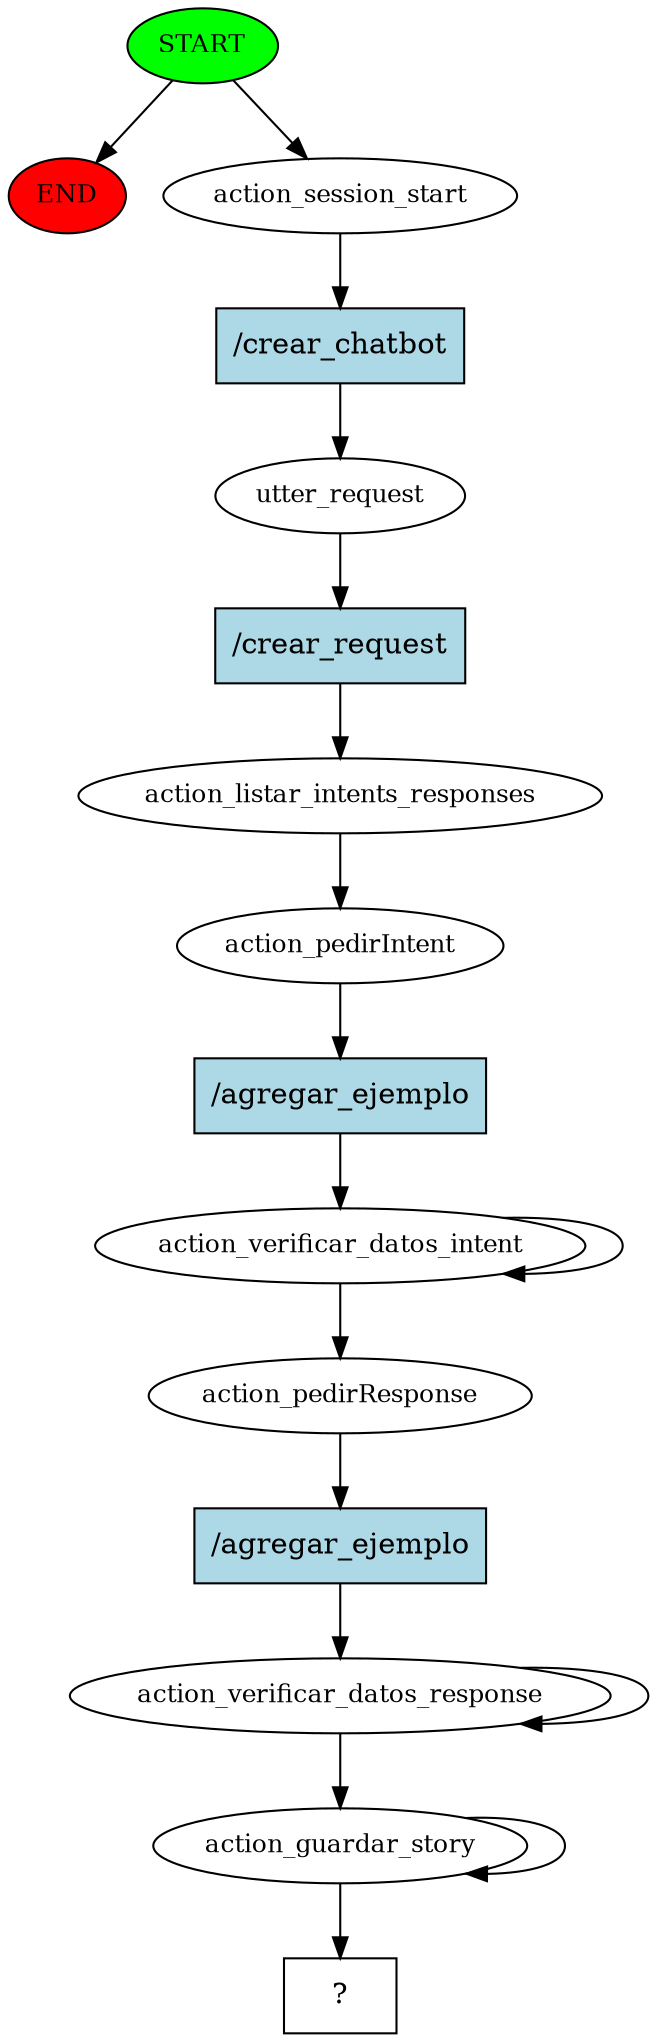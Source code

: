 digraph  {
0 [class="start active", fillcolor=green, fontsize=12, label=START, style=filled];
"-1" [class=end, fillcolor=red, fontsize=12, label=END, style=filled];
1 [class=active, fontsize=12, label=action_session_start];
2 [class=active, fontsize=12, label=utter_request];
3 [class=active, fontsize=12, label=action_listar_intents_responses];
4 [class=active, fontsize=12, label=action_pedirIntent];
5 [class=active, fontsize=12, label=action_verificar_datos_intent];
7 [class=active, fontsize=12, label=action_pedirResponse];
8 [class=active, fontsize=12, label=action_verificar_datos_response];
10 [class=active, fontsize=12, label=action_guardar_story];
12 [class="intent dashed active", label="  ?  ", shape=rect];
13 [class="intent active", fillcolor=lightblue, label="/crear_chatbot", shape=rect, style=filled];
14 [class="intent active", fillcolor=lightblue, label="/crear_request", shape=rect, style=filled];
15 [class="intent active", fillcolor=lightblue, label="/agregar_ejemplo", shape=rect, style=filled];
16 [class="intent active", fillcolor=lightblue, label="/agregar_ejemplo", shape=rect, style=filled];
0 -> "-1"  [class="", key=NONE, label=""];
0 -> 1  [class=active, key=NONE, label=""];
1 -> 13  [class=active, key=0];
2 -> 14  [class=active, key=0];
3 -> 4  [class=active, key=NONE, label=""];
4 -> 15  [class=active, key=0];
5 -> 7  [class=active, key=NONE, label=""];
5 -> 5  [class=active, key=NONE, label=""];
7 -> 16  [class=active, key=0];
8 -> 10  [class=active, key=NONE, label=""];
8 -> 8  [class=active, key=NONE, label=""];
10 -> 12  [class=active, key=NONE, label=""];
10 -> 10  [class=active, key=NONE, label=""];
13 -> 2  [class=active, key=0];
14 -> 3  [class=active, key=0];
15 -> 5  [class=active, key=0];
16 -> 8  [class=active, key=0];
}
